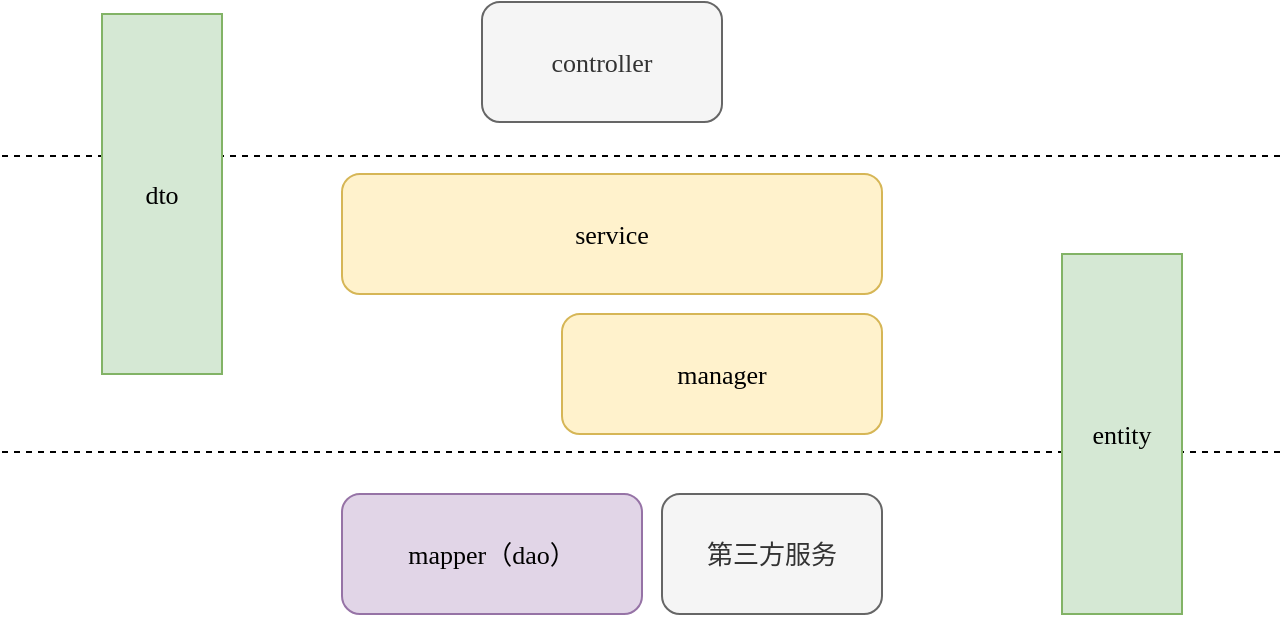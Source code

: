 <mxfile version="15.7.0" type="github">
  <diagram name="Page-1" id="e7e014a7-5840-1c2e-5031-d8a46d1fe8dd">
    <mxGraphModel dx="860" dy="589" grid="1" gridSize="10" guides="1" tooltips="1" connect="1" arrows="1" fold="1" page="1" pageScale="1" pageWidth="1169" pageHeight="826" background="none" math="0" shadow="0">
      <root>
        <mxCell id="0" />
        <mxCell id="1" parent="0" />
        <mxCell id="MRimZtYkDHsOBySUA4bx-41" value="controller" style="rounded=1;whiteSpace=wrap;html=1;fillColor=#f5f5f5;strokeColor=#666666;fontColor=#333333;fontFamily=Comic Sans MS;fontSize=13;" parent="1" vertex="1">
          <mxGeometry x="400" y="214" width="120" height="60" as="geometry" />
        </mxCell>
        <mxCell id="MRimZtYkDHsOBySUA4bx-42" value="" style="endArrow=none;html=1;dashed=1;fontFamily=Comic Sans MS;fontSize=13;" parent="1" edge="1">
          <mxGeometry width="50" height="50" relative="1" as="geometry">
            <mxPoint x="160" y="291" as="sourcePoint" />
            <mxPoint x="800" y="291" as="targetPoint" />
          </mxGeometry>
        </mxCell>
        <mxCell id="MRimZtYkDHsOBySUA4bx-43" value="service" style="rounded=1;whiteSpace=wrap;html=1;fillColor=#fff2cc;strokeColor=#d6b656;fontFamily=Comic Sans MS;fontSize=13;" parent="1" vertex="1">
          <mxGeometry x="330" y="300" width="270" height="60" as="geometry" />
        </mxCell>
        <mxCell id="MRimZtYkDHsOBySUA4bx-44" value="manager" style="rounded=1;whiteSpace=wrap;html=1;fillColor=#fff2cc;strokeColor=#d6b656;fontFamily=Comic Sans MS;fontSize=13;" parent="1" vertex="1">
          <mxGeometry x="440" y="370" width="160" height="60" as="geometry" />
        </mxCell>
        <mxCell id="MRimZtYkDHsOBySUA4bx-45" value="mapper（dao）" style="rounded=1;whiteSpace=wrap;html=1;fillColor=#e1d5e7;strokeColor=#9673a6;fontFamily=Comic Sans MS;fontSize=13;" parent="1" vertex="1">
          <mxGeometry x="330" y="460" width="150" height="60" as="geometry" />
        </mxCell>
        <mxCell id="MRimZtYkDHsOBySUA4bx-46" value="" style="endArrow=none;html=1;dashed=1;fontFamily=Comic Sans MS;fontSize=13;" parent="1" edge="1">
          <mxGeometry width="50" height="50" relative="1" as="geometry">
            <mxPoint x="160" y="439" as="sourcePoint" />
            <mxPoint x="800" y="439" as="targetPoint" />
          </mxGeometry>
        </mxCell>
        <mxCell id="MRimZtYkDHsOBySUA4bx-47" value="dto" style="rounded=0;whiteSpace=wrap;html=1;fillColor=#d5e8d4;strokeColor=#82b366;fontFamily=Comic Sans MS;fontSize=13;" parent="1" vertex="1">
          <mxGeometry x="210" y="220" width="60" height="180" as="geometry" />
        </mxCell>
        <mxCell id="MRimZtYkDHsOBySUA4bx-48" value="entity" style="rounded=0;whiteSpace=wrap;html=1;fillColor=#d5e8d4;strokeColor=#82b366;fontFamily=Comic Sans MS;fontSize=13;" parent="1" vertex="1">
          <mxGeometry x="690" y="340" width="60" height="180" as="geometry" />
        </mxCell>
        <mxCell id="gNW5puywX1J73Ubh_J8Q-1" value="第三方服务" style="rounded=1;whiteSpace=wrap;html=1;fillColor=#f5f5f5;strokeColor=#666666;fontFamily=Comic Sans MS;fontSize=13;fontColor=#333333;" vertex="1" parent="1">
          <mxGeometry x="490" y="460" width="110" height="60" as="geometry" />
        </mxCell>
      </root>
    </mxGraphModel>
  </diagram>
</mxfile>
